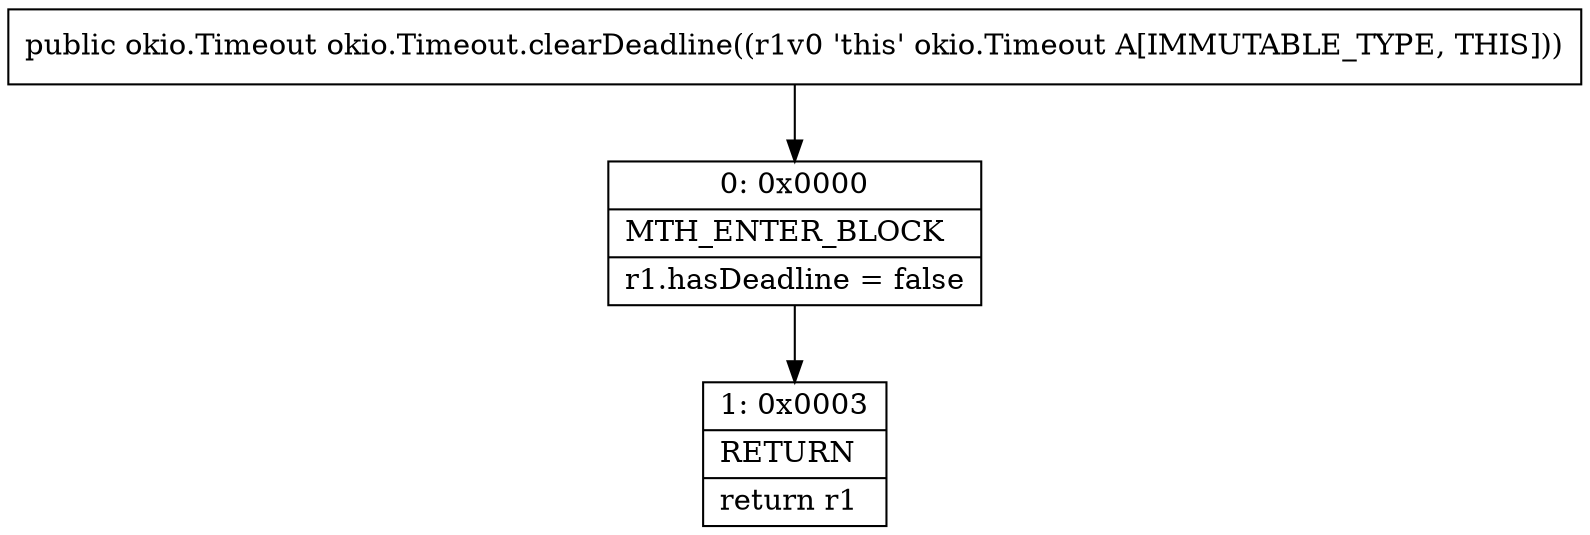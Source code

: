 digraph "CFG forokio.Timeout.clearDeadline()Lokio\/Timeout;" {
Node_0 [shape=record,label="{0\:\ 0x0000|MTH_ENTER_BLOCK\l|r1.hasDeadline = false\l}"];
Node_1 [shape=record,label="{1\:\ 0x0003|RETURN\l|return r1\l}"];
MethodNode[shape=record,label="{public okio.Timeout okio.Timeout.clearDeadline((r1v0 'this' okio.Timeout A[IMMUTABLE_TYPE, THIS])) }"];
MethodNode -> Node_0;
Node_0 -> Node_1;
}


